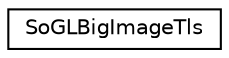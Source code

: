 digraph "Graphical Class Hierarchy"
{
 // LATEX_PDF_SIZE
  edge [fontname="Helvetica",fontsize="10",labelfontname="Helvetica",labelfontsize="10"];
  node [fontname="Helvetica",fontsize="10",shape=record];
  rankdir="LR";
  Node0 [label="SoGLBigImageTls",height=0.2,width=0.4,color="black", fillcolor="white", style="filled",URL="$structSoGLBigImageTls.html",tooltip=" "];
}
